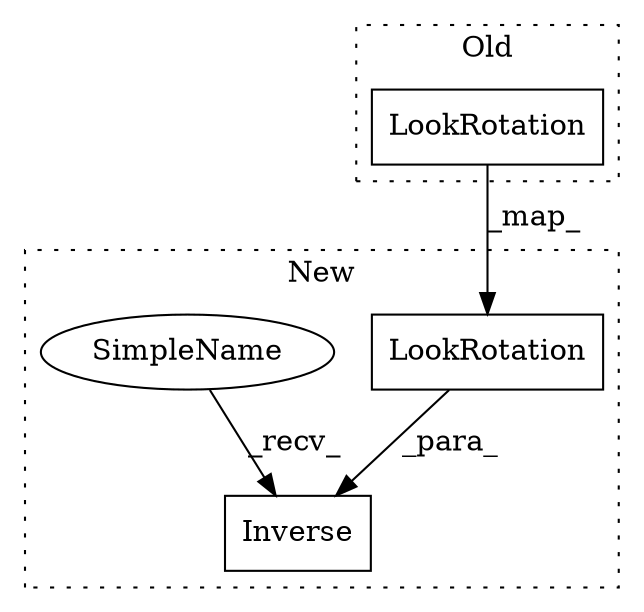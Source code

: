 digraph G {
subgraph cluster0 {
1 [label="LookRotation" a="32" s="3586,3606" l="13,1" shape="box"];
label = "Old";
style="dotted";
}
subgraph cluster1 {
2 [label="LookRotation" a="32" s="3628,3648" l="13,1" shape="box"];
3 [label="Inverse" a="32" s="3609,3649" l="8,1" shape="box"];
4 [label="SimpleName" a="42" s="3598" l="10" shape="ellipse"];
label = "New";
style="dotted";
}
1 -> 2 [label="_map_"];
2 -> 3 [label="_para_"];
4 -> 3 [label="_recv_"];
}
